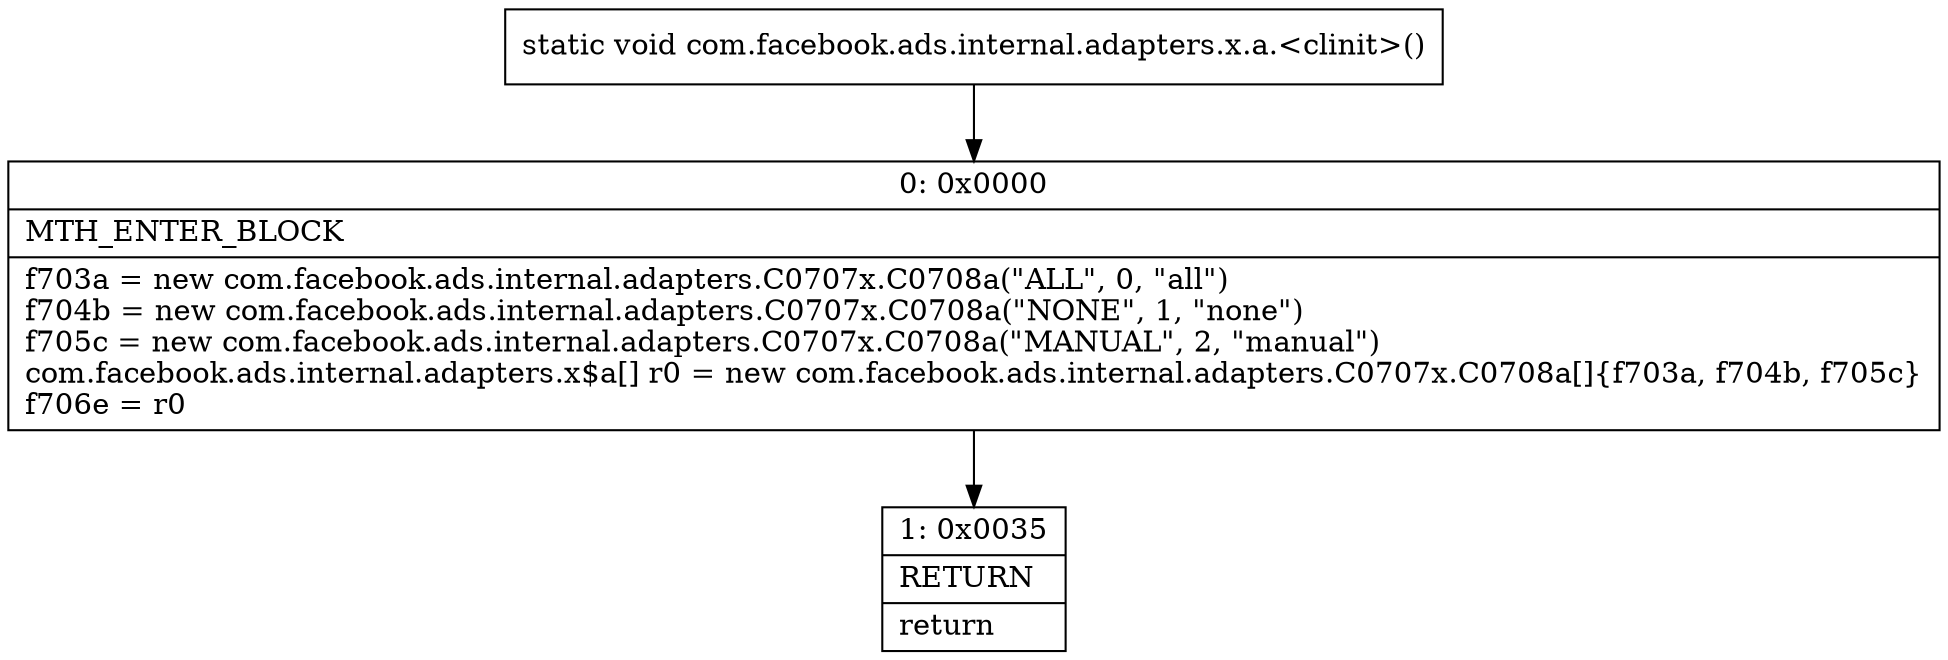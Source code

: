 digraph "CFG forcom.facebook.ads.internal.adapters.x.a.\<clinit\>()V" {
Node_0 [shape=record,label="{0\:\ 0x0000|MTH_ENTER_BLOCK\l|f703a = new com.facebook.ads.internal.adapters.C0707x.C0708a(\"ALL\", 0, \"all\")\lf704b = new com.facebook.ads.internal.adapters.C0707x.C0708a(\"NONE\", 1, \"none\")\lf705c = new com.facebook.ads.internal.adapters.C0707x.C0708a(\"MANUAL\", 2, \"manual\")\lcom.facebook.ads.internal.adapters.x$a[] r0 = new com.facebook.ads.internal.adapters.C0707x.C0708a[]\{f703a, f704b, f705c\}\lf706e = r0\l}"];
Node_1 [shape=record,label="{1\:\ 0x0035|RETURN\l|return\l}"];
MethodNode[shape=record,label="{static void com.facebook.ads.internal.adapters.x.a.\<clinit\>() }"];
MethodNode -> Node_0;
Node_0 -> Node_1;
}

